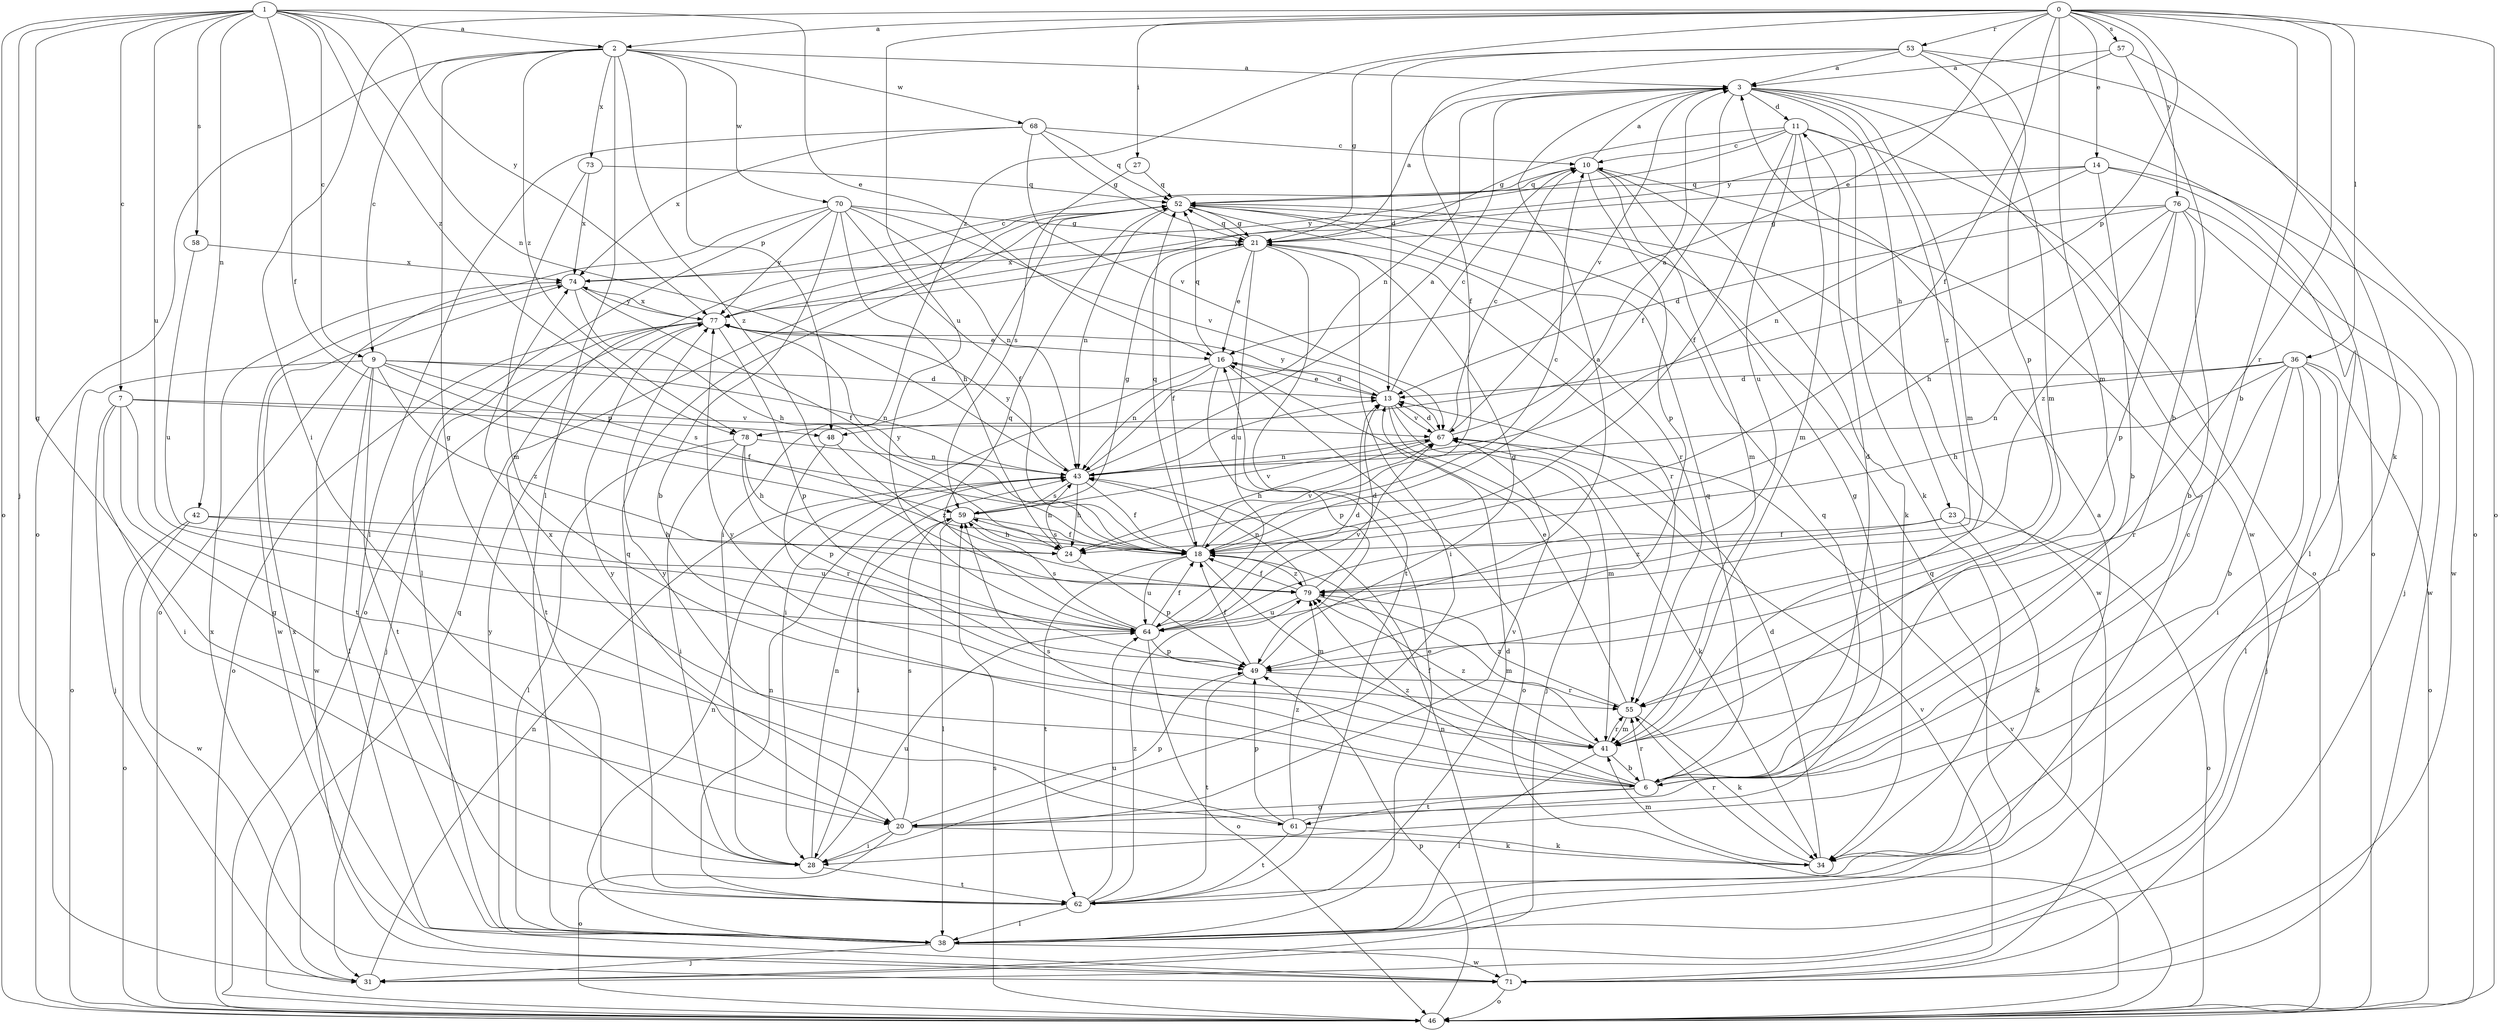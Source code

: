 strict digraph  {
0;
1;
2;
3;
6;
7;
9;
10;
11;
13;
14;
16;
18;
20;
21;
23;
24;
27;
28;
31;
34;
36;
38;
41;
42;
43;
46;
48;
49;
52;
53;
55;
57;
58;
59;
61;
62;
64;
67;
68;
70;
71;
73;
74;
76;
77;
78;
79;
0 -> 2  [label=a];
0 -> 6  [label=b];
0 -> 14  [label=e];
0 -> 16  [label=e];
0 -> 18  [label=f];
0 -> 27  [label=i];
0 -> 28  [label=i];
0 -> 36  [label=l];
0 -> 41  [label=m];
0 -> 46  [label=o];
0 -> 48  [label=p];
0 -> 53  [label=r];
0 -> 55  [label=r];
0 -> 57  [label=s];
0 -> 64  [label=u];
0 -> 76  [label=y];
0 -> 78  [label=z];
1 -> 2  [label=a];
1 -> 7  [label=c];
1 -> 9  [label=c];
1 -> 16  [label=e];
1 -> 18  [label=f];
1 -> 20  [label=g];
1 -> 31  [label=j];
1 -> 42  [label=n];
1 -> 43  [label=n];
1 -> 46  [label=o];
1 -> 58  [label=s];
1 -> 64  [label=u];
1 -> 77  [label=y];
1 -> 78  [label=z];
2 -> 3  [label=a];
2 -> 9  [label=c];
2 -> 20  [label=g];
2 -> 38  [label=l];
2 -> 46  [label=o];
2 -> 48  [label=p];
2 -> 68  [label=w];
2 -> 70  [label=w];
2 -> 73  [label=x];
2 -> 78  [label=z];
2 -> 79  [label=z];
3 -> 11  [label=d];
3 -> 18  [label=f];
3 -> 23  [label=h];
3 -> 41  [label=m];
3 -> 43  [label=n];
3 -> 46  [label=o];
3 -> 67  [label=v];
3 -> 71  [label=w];
3 -> 79  [label=z];
6 -> 11  [label=d];
6 -> 18  [label=f];
6 -> 20  [label=g];
6 -> 52  [label=q];
6 -> 55  [label=r];
6 -> 59  [label=s];
6 -> 61  [label=t];
6 -> 74  [label=x];
6 -> 79  [label=z];
7 -> 20  [label=g];
7 -> 28  [label=i];
7 -> 31  [label=j];
7 -> 48  [label=p];
7 -> 61  [label=t];
7 -> 67  [label=v];
9 -> 13  [label=d];
9 -> 18  [label=f];
9 -> 38  [label=l];
9 -> 43  [label=n];
9 -> 46  [label=o];
9 -> 59  [label=s];
9 -> 62  [label=t];
9 -> 71  [label=w];
9 -> 79  [label=z];
10 -> 3  [label=a];
10 -> 20  [label=g];
10 -> 34  [label=k];
10 -> 41  [label=m];
10 -> 49  [label=p];
10 -> 52  [label=q];
11 -> 10  [label=c];
11 -> 18  [label=f];
11 -> 21  [label=g];
11 -> 34  [label=k];
11 -> 41  [label=m];
11 -> 46  [label=o];
11 -> 64  [label=u];
11 -> 77  [label=y];
13 -> 10  [label=c];
13 -> 16  [label=e];
13 -> 31  [label=j];
13 -> 41  [label=m];
13 -> 67  [label=v];
13 -> 77  [label=y];
14 -> 6  [label=b];
14 -> 38  [label=l];
14 -> 43  [label=n];
14 -> 52  [label=q];
14 -> 71  [label=w];
14 -> 77  [label=y];
16 -> 13  [label=d];
16 -> 28  [label=i];
16 -> 43  [label=n];
16 -> 46  [label=o];
16 -> 49  [label=p];
16 -> 52  [label=q];
18 -> 10  [label=c];
18 -> 41  [label=m];
18 -> 52  [label=q];
18 -> 59  [label=s];
18 -> 62  [label=t];
18 -> 64  [label=u];
18 -> 67  [label=v];
18 -> 77  [label=y];
18 -> 79  [label=z];
20 -> 28  [label=i];
20 -> 34  [label=k];
20 -> 46  [label=o];
20 -> 49  [label=p];
20 -> 59  [label=s];
20 -> 67  [label=v];
20 -> 77  [label=y];
21 -> 3  [label=a];
21 -> 16  [label=e];
21 -> 18  [label=f];
21 -> 28  [label=i];
21 -> 52  [label=q];
21 -> 55  [label=r];
21 -> 62  [label=t];
21 -> 64  [label=u];
21 -> 74  [label=x];
23 -> 18  [label=f];
23 -> 34  [label=k];
23 -> 46  [label=o];
23 -> 79  [label=z];
24 -> 43  [label=n];
24 -> 49  [label=p];
27 -> 52  [label=q];
27 -> 59  [label=s];
28 -> 43  [label=n];
28 -> 62  [label=t];
28 -> 64  [label=u];
31 -> 43  [label=n];
31 -> 74  [label=x];
34 -> 13  [label=d];
34 -> 41  [label=m];
34 -> 55  [label=r];
36 -> 6  [label=b];
36 -> 13  [label=d];
36 -> 24  [label=h];
36 -> 28  [label=i];
36 -> 31  [label=j];
36 -> 38  [label=l];
36 -> 43  [label=n];
36 -> 46  [label=o];
36 -> 55  [label=r];
38 -> 3  [label=a];
38 -> 16  [label=e];
38 -> 31  [label=j];
38 -> 43  [label=n];
38 -> 52  [label=q];
38 -> 71  [label=w];
38 -> 77  [label=y];
41 -> 6  [label=b];
41 -> 38  [label=l];
41 -> 55  [label=r];
41 -> 77  [label=y];
41 -> 79  [label=z];
42 -> 24  [label=h];
42 -> 46  [label=o];
42 -> 64  [label=u];
42 -> 71  [label=w];
43 -> 3  [label=a];
43 -> 13  [label=d];
43 -> 18  [label=f];
43 -> 24  [label=h];
43 -> 59  [label=s];
43 -> 77  [label=y];
46 -> 49  [label=p];
46 -> 52  [label=q];
46 -> 59  [label=s];
46 -> 67  [label=v];
48 -> 55  [label=r];
48 -> 79  [label=z];
49 -> 18  [label=f];
49 -> 21  [label=g];
49 -> 55  [label=r];
49 -> 62  [label=t];
52 -> 21  [label=g];
52 -> 28  [label=i];
52 -> 43  [label=n];
52 -> 46  [label=o];
52 -> 55  [label=r];
52 -> 71  [label=w];
53 -> 3  [label=a];
53 -> 13  [label=d];
53 -> 18  [label=f];
53 -> 21  [label=g];
53 -> 41  [label=m];
53 -> 46  [label=o];
53 -> 49  [label=p];
55 -> 16  [label=e];
55 -> 34  [label=k];
55 -> 41  [label=m];
55 -> 79  [label=z];
57 -> 3  [label=a];
57 -> 6  [label=b];
57 -> 34  [label=k];
57 -> 77  [label=y];
58 -> 64  [label=u];
58 -> 74  [label=x];
59 -> 18  [label=f];
59 -> 21  [label=g];
59 -> 24  [label=h];
59 -> 28  [label=i];
59 -> 38  [label=l];
59 -> 67  [label=v];
61 -> 34  [label=k];
61 -> 49  [label=p];
61 -> 52  [label=q];
61 -> 62  [label=t];
61 -> 77  [label=y];
61 -> 79  [label=z];
62 -> 10  [label=c];
62 -> 13  [label=d];
62 -> 38  [label=l];
62 -> 43  [label=n];
62 -> 52  [label=q];
62 -> 64  [label=u];
62 -> 79  [label=z];
64 -> 3  [label=a];
64 -> 13  [label=d];
64 -> 18  [label=f];
64 -> 46  [label=o];
64 -> 49  [label=p];
64 -> 52  [label=q];
64 -> 59  [label=s];
64 -> 67  [label=v];
67 -> 3  [label=a];
67 -> 10  [label=c];
67 -> 13  [label=d];
67 -> 24  [label=h];
67 -> 34  [label=k];
67 -> 43  [label=n];
68 -> 10  [label=c];
68 -> 21  [label=g];
68 -> 38  [label=l];
68 -> 52  [label=q];
68 -> 67  [label=v];
68 -> 74  [label=x];
70 -> 6  [label=b];
70 -> 18  [label=f];
70 -> 21  [label=g];
70 -> 24  [label=h];
70 -> 38  [label=l];
70 -> 43  [label=n];
70 -> 46  [label=o];
70 -> 67  [label=v];
70 -> 77  [label=y];
71 -> 43  [label=n];
71 -> 46  [label=o];
71 -> 67  [label=v];
71 -> 74  [label=x];
73 -> 41  [label=m];
73 -> 52  [label=q];
73 -> 74  [label=x];
74 -> 10  [label=c];
74 -> 18  [label=f];
74 -> 24  [label=h];
74 -> 71  [label=w];
74 -> 77  [label=y];
76 -> 6  [label=b];
76 -> 13  [label=d];
76 -> 21  [label=g];
76 -> 24  [label=h];
76 -> 31  [label=j];
76 -> 49  [label=p];
76 -> 71  [label=w];
76 -> 79  [label=z];
77 -> 16  [label=e];
77 -> 31  [label=j];
77 -> 46  [label=o];
77 -> 49  [label=p];
77 -> 62  [label=t];
77 -> 74  [label=x];
78 -> 24  [label=h];
78 -> 28  [label=i];
78 -> 38  [label=l];
78 -> 43  [label=n];
78 -> 49  [label=p];
79 -> 13  [label=d];
79 -> 18  [label=f];
79 -> 41  [label=m];
79 -> 43  [label=n];
79 -> 64  [label=u];
}
